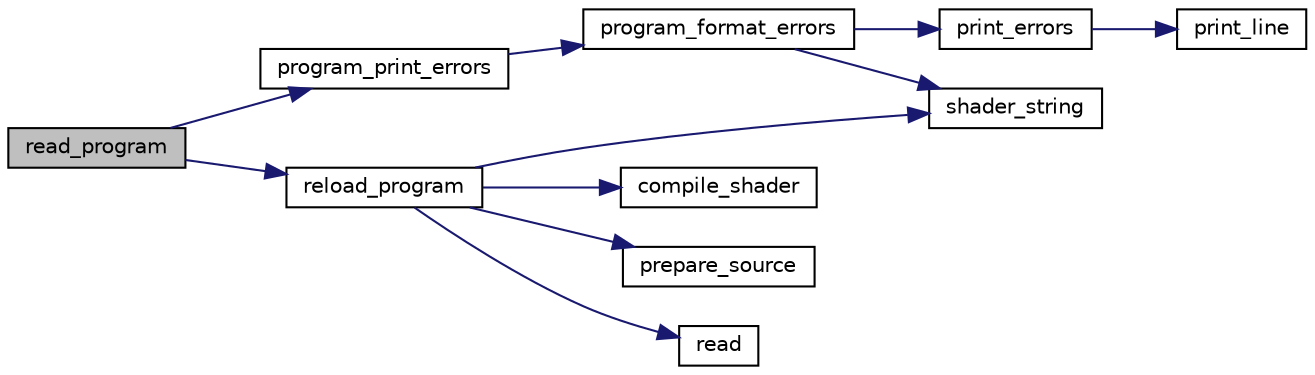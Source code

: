 digraph "read_program"
{
 // LATEX_PDF_SIZE
  edge [fontname="Helvetica",fontsize="10",labelfontname="Helvetica",labelfontsize="10"];
  node [fontname="Helvetica",fontsize="10",shape=record];
  rankdir="LR";
  Node1 [label="read_program",height=0.2,width=0.4,color="black", fillcolor="grey75", style="filled", fontcolor="black",tooltip=" "];
  Node1 -> Node2 [color="midnightblue",fontsize="10",style="solid",fontname="Helvetica"];
  Node2 [label="program_print_errors",height=0.2,width=0.4,color="black", fillcolor="white", style="filled",URL="$shader-api_8cpp.html#a873fe3eb898a9ffe19c8274f83116b8a",tooltip=" "];
  Node2 -> Node3 [color="midnightblue",fontsize="10",style="solid",fontname="Helvetica"];
  Node3 [label="program_format_errors",height=0.2,width=0.4,color="black", fillcolor="white", style="filled",URL="$shader-api_8cpp.html#acb379652a3176b4038d8badff9108214",tooltip=" "];
  Node3 -> Node4 [color="midnightblue",fontsize="10",style="solid",fontname="Helvetica"];
  Node4 [label="print_errors",height=0.2,width=0.4,color="black", fillcolor="white", style="filled",URL="$shader-api_8cpp.html#a297cb216c7b0fa48b3069da555314f3a",tooltip=" "];
  Node4 -> Node5 [color="midnightblue",fontsize="10",style="solid",fontname="Helvetica"];
  Node5 [label="print_line",height=0.2,width=0.4,color="black", fillcolor="white", style="filled",URL="$shader-api_8cpp.html#ae7cfe180d0d03826c9135ddd0965222b",tooltip=" "];
  Node3 -> Node6 [color="midnightblue",fontsize="10",style="solid",fontname="Helvetica"];
  Node6 [label="shader_string",height=0.2,width=0.4,color="black", fillcolor="white", style="filled",URL="$shader-api_8cpp.html#a40716a0db2fb5778d9a12a607c6fe7ec",tooltip=" "];
  Node1 -> Node7 [color="midnightblue",fontsize="10",style="solid",fontname="Helvetica"];
  Node7 [label="reload_program",height=0.2,width=0.4,color="black", fillcolor="white", style="filled",URL="$shader-api_8cpp.html#ab0906abeee83bcb28874b8758423c558",tooltip=" "];
  Node7 -> Node8 [color="midnightblue",fontsize="10",style="solid",fontname="Helvetica"];
  Node8 [label="compile_shader",height=0.2,width=0.4,color="black", fillcolor="white", style="filled",URL="$shader-api_8cpp.html#a16e00f9ec01e36458c29f41bd0dd6dcf",tooltip=" "];
  Node7 -> Node9 [color="midnightblue",fontsize="10",style="solid",fontname="Helvetica"];
  Node9 [label="prepare_source",height=0.2,width=0.4,color="black", fillcolor="white", style="filled",URL="$shader-api_8cpp.html#a975026fd68ce8a9fe702aa5b3f92a6ab",tooltip=" "];
  Node7 -> Node10 [color="midnightblue",fontsize="10",style="solid",fontname="Helvetica"];
  Node10 [label="read",height=0.2,width=0.4,color="black", fillcolor="white", style="filled",URL="$shader-api_8cpp.html#aa6435e993e7baf642eb7e51409207646",tooltip=" "];
  Node7 -> Node6 [color="midnightblue",fontsize="10",style="solid",fontname="Helvetica"];
}
